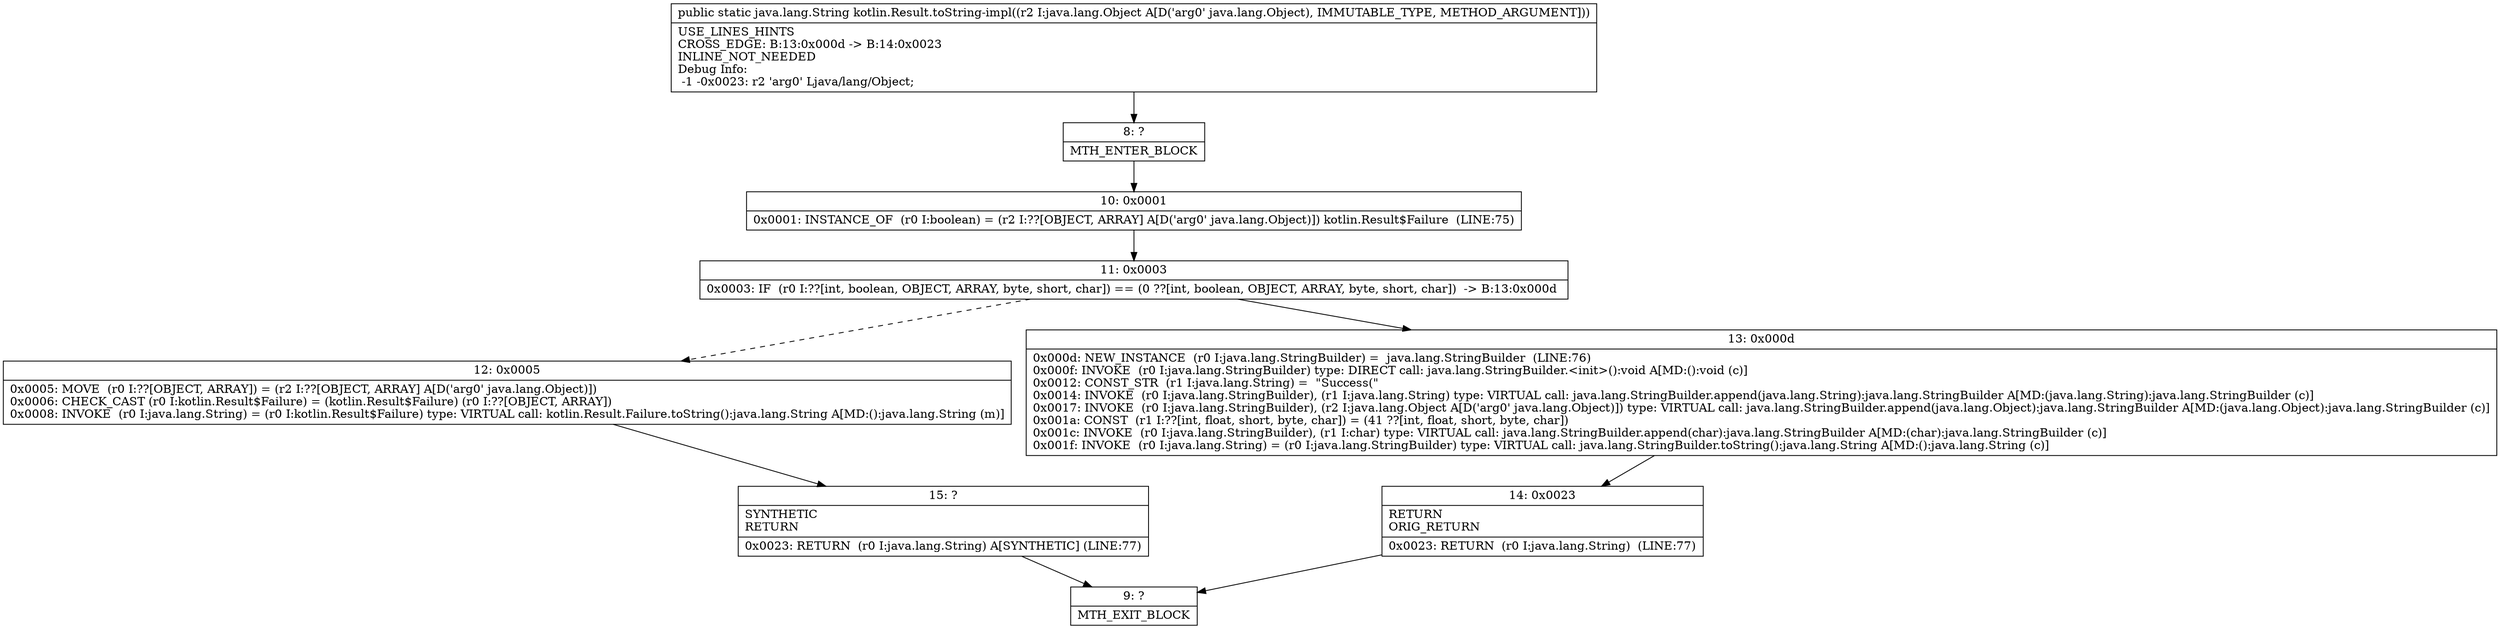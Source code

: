 digraph "CFG forkotlin.Result.toString\-impl(Ljava\/lang\/Object;)Ljava\/lang\/String;" {
Node_8 [shape=record,label="{8\:\ ?|MTH_ENTER_BLOCK\l}"];
Node_10 [shape=record,label="{10\:\ 0x0001|0x0001: INSTANCE_OF  (r0 I:boolean) = (r2 I:??[OBJECT, ARRAY] A[D('arg0' java.lang.Object)]) kotlin.Result$Failure  (LINE:75)\l}"];
Node_11 [shape=record,label="{11\:\ 0x0003|0x0003: IF  (r0 I:??[int, boolean, OBJECT, ARRAY, byte, short, char]) == (0 ??[int, boolean, OBJECT, ARRAY, byte, short, char])  \-\> B:13:0x000d \l}"];
Node_12 [shape=record,label="{12\:\ 0x0005|0x0005: MOVE  (r0 I:??[OBJECT, ARRAY]) = (r2 I:??[OBJECT, ARRAY] A[D('arg0' java.lang.Object)]) \l0x0006: CHECK_CAST (r0 I:kotlin.Result$Failure) = (kotlin.Result$Failure) (r0 I:??[OBJECT, ARRAY]) \l0x0008: INVOKE  (r0 I:java.lang.String) = (r0 I:kotlin.Result$Failure) type: VIRTUAL call: kotlin.Result.Failure.toString():java.lang.String A[MD:():java.lang.String (m)]\l}"];
Node_15 [shape=record,label="{15\:\ ?|SYNTHETIC\lRETURN\l|0x0023: RETURN  (r0 I:java.lang.String) A[SYNTHETIC] (LINE:77)\l}"];
Node_9 [shape=record,label="{9\:\ ?|MTH_EXIT_BLOCK\l}"];
Node_13 [shape=record,label="{13\:\ 0x000d|0x000d: NEW_INSTANCE  (r0 I:java.lang.StringBuilder) =  java.lang.StringBuilder  (LINE:76)\l0x000f: INVOKE  (r0 I:java.lang.StringBuilder) type: DIRECT call: java.lang.StringBuilder.\<init\>():void A[MD:():void (c)]\l0x0012: CONST_STR  (r1 I:java.lang.String) =  \"Success(\" \l0x0014: INVOKE  (r0 I:java.lang.StringBuilder), (r1 I:java.lang.String) type: VIRTUAL call: java.lang.StringBuilder.append(java.lang.String):java.lang.StringBuilder A[MD:(java.lang.String):java.lang.StringBuilder (c)]\l0x0017: INVOKE  (r0 I:java.lang.StringBuilder), (r2 I:java.lang.Object A[D('arg0' java.lang.Object)]) type: VIRTUAL call: java.lang.StringBuilder.append(java.lang.Object):java.lang.StringBuilder A[MD:(java.lang.Object):java.lang.StringBuilder (c)]\l0x001a: CONST  (r1 I:??[int, float, short, byte, char]) = (41 ??[int, float, short, byte, char]) \l0x001c: INVOKE  (r0 I:java.lang.StringBuilder), (r1 I:char) type: VIRTUAL call: java.lang.StringBuilder.append(char):java.lang.StringBuilder A[MD:(char):java.lang.StringBuilder (c)]\l0x001f: INVOKE  (r0 I:java.lang.String) = (r0 I:java.lang.StringBuilder) type: VIRTUAL call: java.lang.StringBuilder.toString():java.lang.String A[MD:():java.lang.String (c)]\l}"];
Node_14 [shape=record,label="{14\:\ 0x0023|RETURN\lORIG_RETURN\l|0x0023: RETURN  (r0 I:java.lang.String)  (LINE:77)\l}"];
MethodNode[shape=record,label="{public static java.lang.String kotlin.Result.toString\-impl((r2 I:java.lang.Object A[D('arg0' java.lang.Object), IMMUTABLE_TYPE, METHOD_ARGUMENT]))  | USE_LINES_HINTS\lCROSS_EDGE: B:13:0x000d \-\> B:14:0x0023\lINLINE_NOT_NEEDED\lDebug Info:\l  \-1 \-0x0023: r2 'arg0' Ljava\/lang\/Object;\l}"];
MethodNode -> Node_8;Node_8 -> Node_10;
Node_10 -> Node_11;
Node_11 -> Node_12[style=dashed];
Node_11 -> Node_13;
Node_12 -> Node_15;
Node_15 -> Node_9;
Node_13 -> Node_14;
Node_14 -> Node_9;
}

